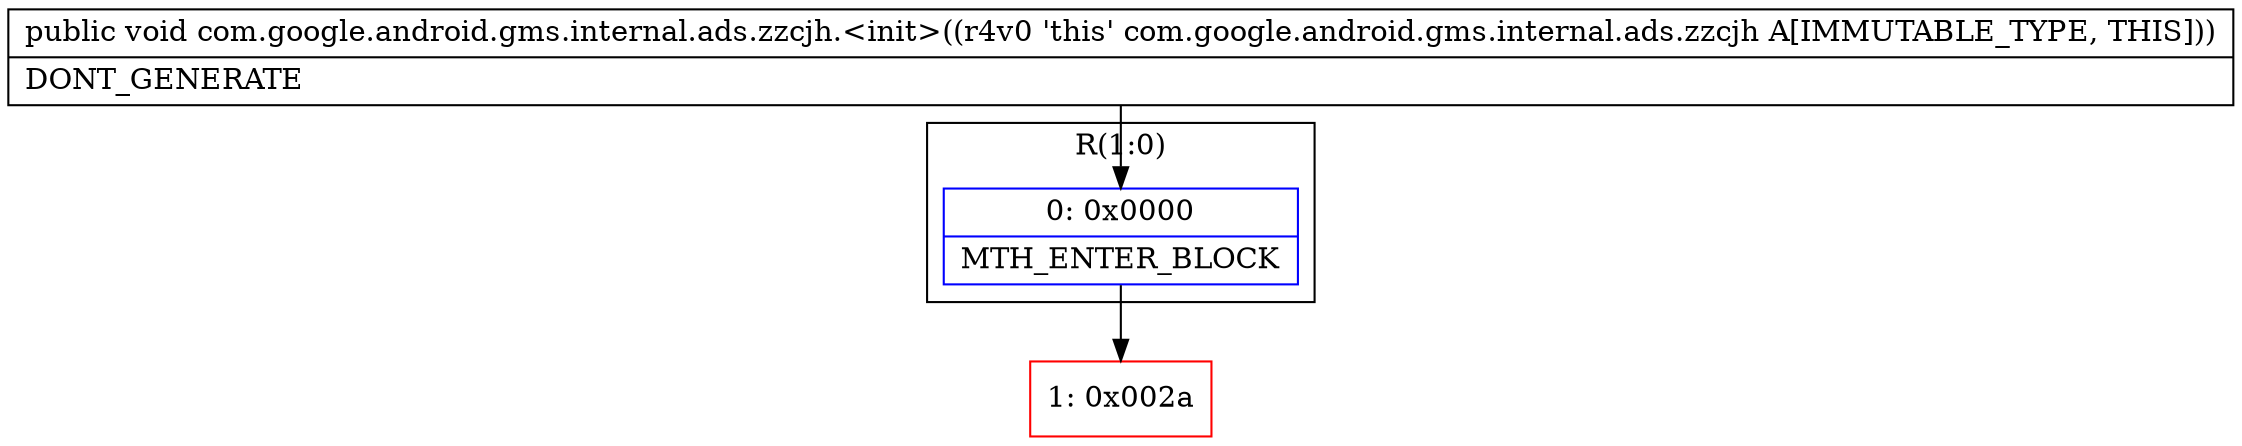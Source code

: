 digraph "CFG forcom.google.android.gms.internal.ads.zzcjh.\<init\>()V" {
subgraph cluster_Region_1969761148 {
label = "R(1:0)";
node [shape=record,color=blue];
Node_0 [shape=record,label="{0\:\ 0x0000|MTH_ENTER_BLOCK\l}"];
}
Node_1 [shape=record,color=red,label="{1\:\ 0x002a}"];
MethodNode[shape=record,label="{public void com.google.android.gms.internal.ads.zzcjh.\<init\>((r4v0 'this' com.google.android.gms.internal.ads.zzcjh A[IMMUTABLE_TYPE, THIS]))  | DONT_GENERATE\l}"];
MethodNode -> Node_0;
Node_0 -> Node_1;
}

